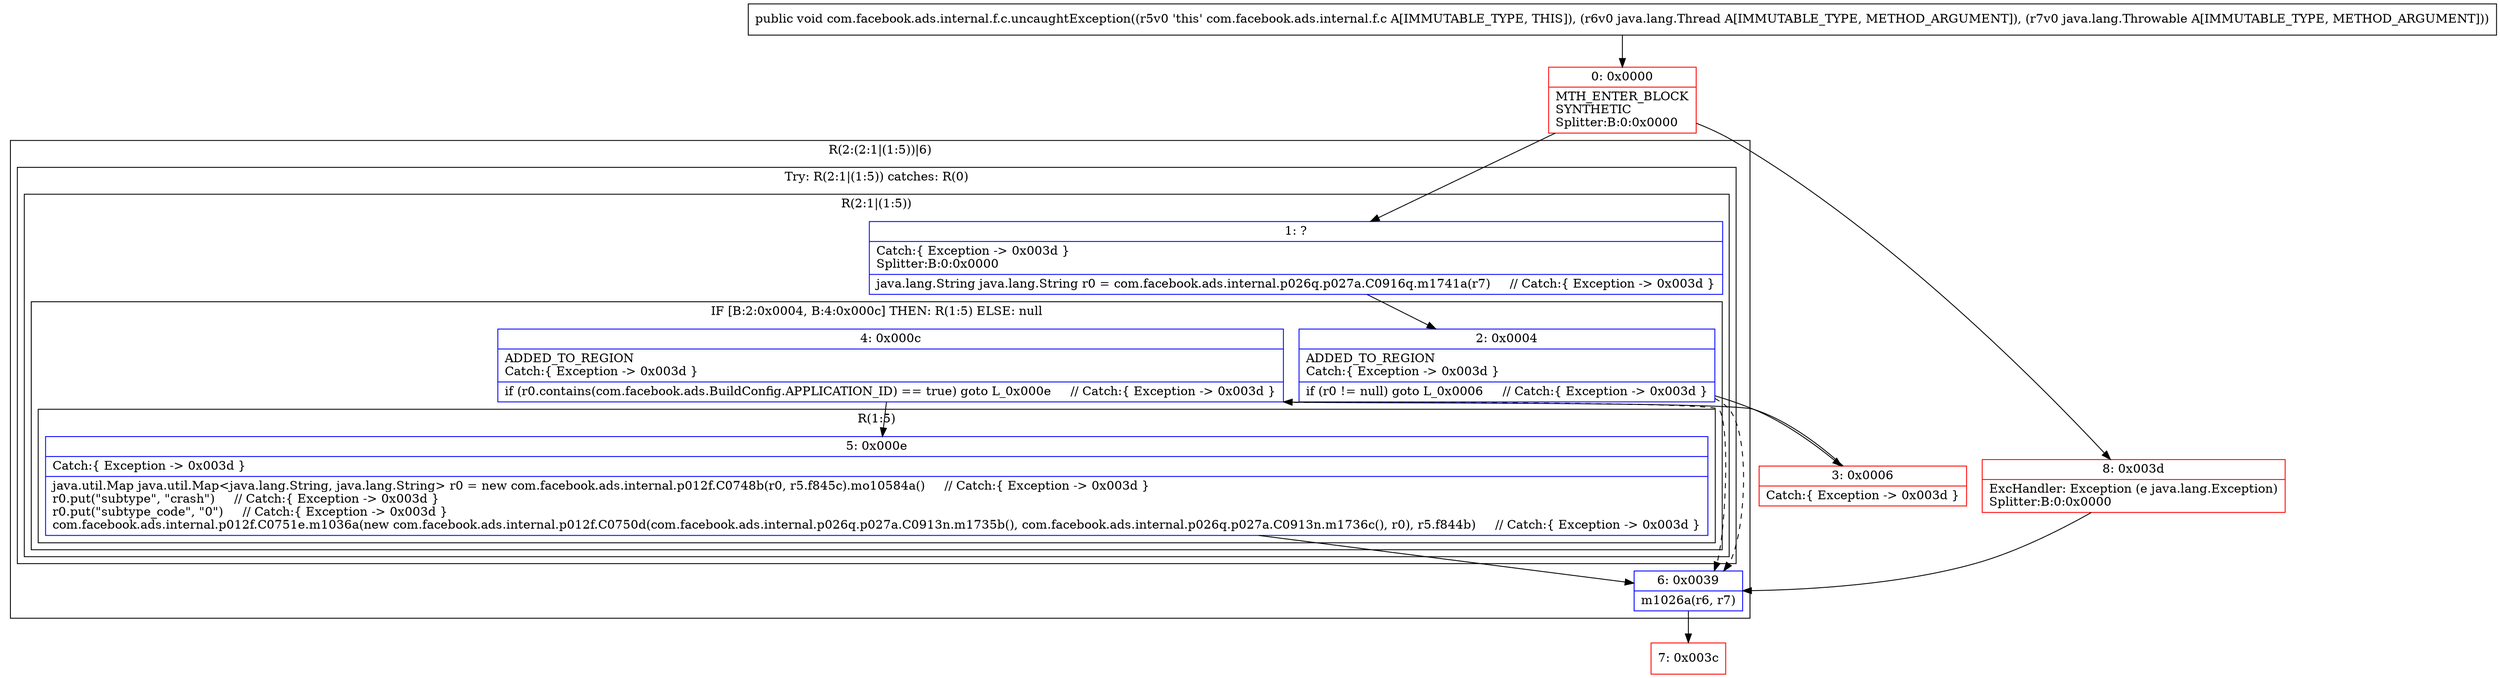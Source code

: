 digraph "CFG forcom.facebook.ads.internal.f.c.uncaughtException(Ljava\/lang\/Thread;Ljava\/lang\/Throwable;)V" {
subgraph cluster_Region_600783243 {
label = "R(2:(2:1|(1:5))|6)";
node [shape=record,color=blue];
subgraph cluster_TryCatchRegion_1613901583 {
label = "Try: R(2:1|(1:5)) catches: R(0)";
node [shape=record,color=blue];
subgraph cluster_Region_432695171 {
label = "R(2:1|(1:5))";
node [shape=record,color=blue];
Node_1 [shape=record,label="{1\:\ ?|Catch:\{ Exception \-\> 0x003d \}\lSplitter:B:0:0x0000\l|java.lang.String java.lang.String r0 = com.facebook.ads.internal.p026q.p027a.C0916q.m1741a(r7)     \/\/ Catch:\{ Exception \-\> 0x003d \}\l}"];
subgraph cluster_IfRegion_874265598 {
label = "IF [B:2:0x0004, B:4:0x000c] THEN: R(1:5) ELSE: null";
node [shape=record,color=blue];
Node_2 [shape=record,label="{2\:\ 0x0004|ADDED_TO_REGION\lCatch:\{ Exception \-\> 0x003d \}\l|if (r0 != null) goto L_0x0006     \/\/ Catch:\{ Exception \-\> 0x003d \}\l}"];
Node_4 [shape=record,label="{4\:\ 0x000c|ADDED_TO_REGION\lCatch:\{ Exception \-\> 0x003d \}\l|if (r0.contains(com.facebook.ads.BuildConfig.APPLICATION_ID) == true) goto L_0x000e     \/\/ Catch:\{ Exception \-\> 0x003d \}\l}"];
subgraph cluster_Region_305676112 {
label = "R(1:5)";
node [shape=record,color=blue];
Node_5 [shape=record,label="{5\:\ 0x000e|Catch:\{ Exception \-\> 0x003d \}\l|java.util.Map java.util.Map\<java.lang.String, java.lang.String\> r0 = new com.facebook.ads.internal.p012f.C0748b(r0, r5.f845c).mo10584a()     \/\/ Catch:\{ Exception \-\> 0x003d \}\lr0.put(\"subtype\", \"crash\")     \/\/ Catch:\{ Exception \-\> 0x003d \}\lr0.put(\"subtype_code\", \"0\")     \/\/ Catch:\{ Exception \-\> 0x003d \}\lcom.facebook.ads.internal.p012f.C0751e.m1036a(new com.facebook.ads.internal.p012f.C0750d(com.facebook.ads.internal.p026q.p027a.C0913n.m1735b(), com.facebook.ads.internal.p026q.p027a.C0913n.m1736c(), r0), r5.f844b)     \/\/ Catch:\{ Exception \-\> 0x003d \}\l}"];
}
}
}
subgraph cluster_Region_990823500 {
label = "R(0) | ExcHandler: Exception (e java.lang.Exception)\l";
node [shape=record,color=blue];
}
}
Node_6 [shape=record,label="{6\:\ 0x0039|m1026a(r6, r7)\l}"];
}
subgraph cluster_Region_990823500 {
label = "R(0) | ExcHandler: Exception (e java.lang.Exception)\l";
node [shape=record,color=blue];
}
Node_0 [shape=record,color=red,label="{0\:\ 0x0000|MTH_ENTER_BLOCK\lSYNTHETIC\lSplitter:B:0:0x0000\l}"];
Node_3 [shape=record,color=red,label="{3\:\ 0x0006|Catch:\{ Exception \-\> 0x003d \}\l}"];
Node_7 [shape=record,color=red,label="{7\:\ 0x003c}"];
Node_8 [shape=record,color=red,label="{8\:\ 0x003d|ExcHandler: Exception (e java.lang.Exception)\lSplitter:B:0:0x0000\l}"];
MethodNode[shape=record,label="{public void com.facebook.ads.internal.f.c.uncaughtException((r5v0 'this' com.facebook.ads.internal.f.c A[IMMUTABLE_TYPE, THIS]), (r6v0 java.lang.Thread A[IMMUTABLE_TYPE, METHOD_ARGUMENT]), (r7v0 java.lang.Throwable A[IMMUTABLE_TYPE, METHOD_ARGUMENT])) }"];
MethodNode -> Node_0;
Node_1 -> Node_2;
Node_2 -> Node_3;
Node_2 -> Node_6[style=dashed];
Node_4 -> Node_5;
Node_4 -> Node_6[style=dashed];
Node_5 -> Node_6;
Node_6 -> Node_7;
Node_0 -> Node_1;
Node_0 -> Node_8;
Node_3 -> Node_4;
Node_8 -> Node_6;
}

